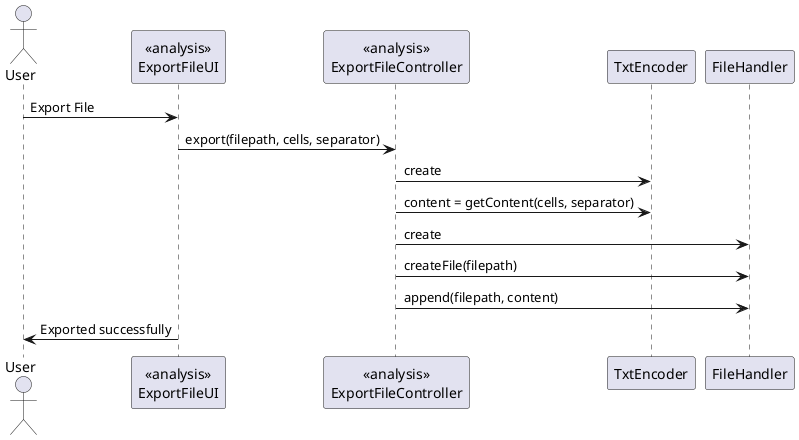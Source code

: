 @startuml doc-files/export_file_design_image.png

actor User
participant "<<analysis>>\nExportFileUI" as ExportFileUI
participant "<<analysis>>\nExportFileController" as ExportFileController

User->ExportFileUI: Export File
ExportFileUI->ExportFileController: export(filepath, cells, separator)
ExportFileController->TxtEncoder: create
ExportFileController->TxtEncoder: content = getContent(cells, separator)
ExportFileController->FileHandler: create
ExportFileController->FileHandler: createFile(filepath)
ExportFileController->FileHandler: append(filepath, content)

ExportFileUI->User: Exported successfully

@enduml